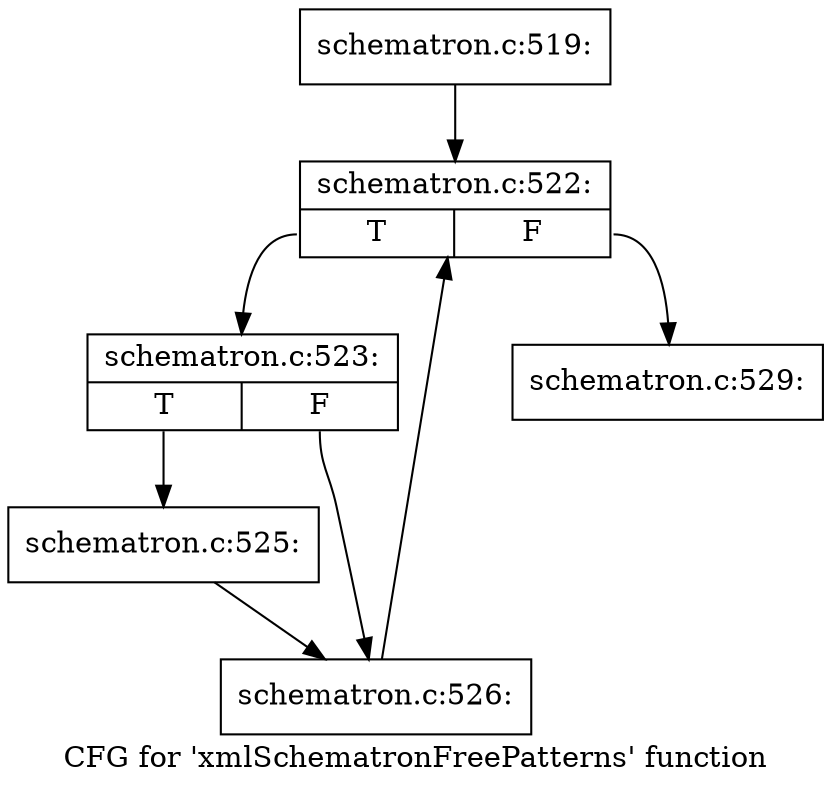 digraph "CFG for 'xmlSchematronFreePatterns' function" {
	label="CFG for 'xmlSchematronFreePatterns' function";

	Node0x4c984c0 [shape=record,label="{schematron.c:519:}"];
	Node0x4c984c0 -> Node0x4c986f0;
	Node0x4c986f0 [shape=record,label="{schematron.c:522:|{<s0>T|<s1>F}}"];
	Node0x4c986f0:s0 -> Node0x4c9b860;
	Node0x4c986f0:s1 -> Node0x4c98850;
	Node0x4c9b860 [shape=record,label="{schematron.c:523:|{<s0>T|<s1>F}}"];
	Node0x4c9b860:s0 -> Node0x4c9bba0;
	Node0x4c9b860:s1 -> Node0x4c9bbf0;
	Node0x4c9bba0 [shape=record,label="{schematron.c:525:}"];
	Node0x4c9bba0 -> Node0x4c9bbf0;
	Node0x4c9bbf0 [shape=record,label="{schematron.c:526:}"];
	Node0x4c9bbf0 -> Node0x4c986f0;
	Node0x4c98850 [shape=record,label="{schematron.c:529:}"];
}

